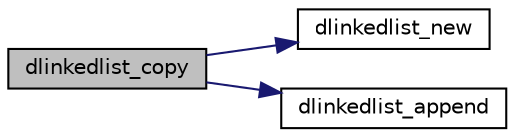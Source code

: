 digraph "dlinkedlist_copy"
{
 // INTERACTIVE_SVG=YES
  edge [fontname="Helvetica",fontsize="10",labelfontname="Helvetica",labelfontsize="10"];
  node [fontname="Helvetica",fontsize="10",shape=record];
  rankdir="LR";
  Node1 [label="dlinkedlist_copy",height=0.2,width=0.4,color="black", fillcolor="grey75", style="filled", fontcolor="black"];
  Node1 -> Node2 [color="midnightblue",fontsize="10",style="solid",fontname="Helvetica"];
  Node2 [label="dlinkedlist_new",height=0.2,width=0.4,color="black", fillcolor="white", style="filled",URL="$dlinkedlist_8h.html#a0d8edc8df7850bb65e7cdb0c19bd33f1"];
  Node1 -> Node3 [color="midnightblue",fontsize="10",style="solid",fontname="Helvetica"];
  Node3 [label="dlinkedlist_append",height=0.2,width=0.4,color="black", fillcolor="white", style="filled",URL="$dlinkedlist_8h.html#a9d9a25deab569a4999b8e71a95a6d8cc"];
}
